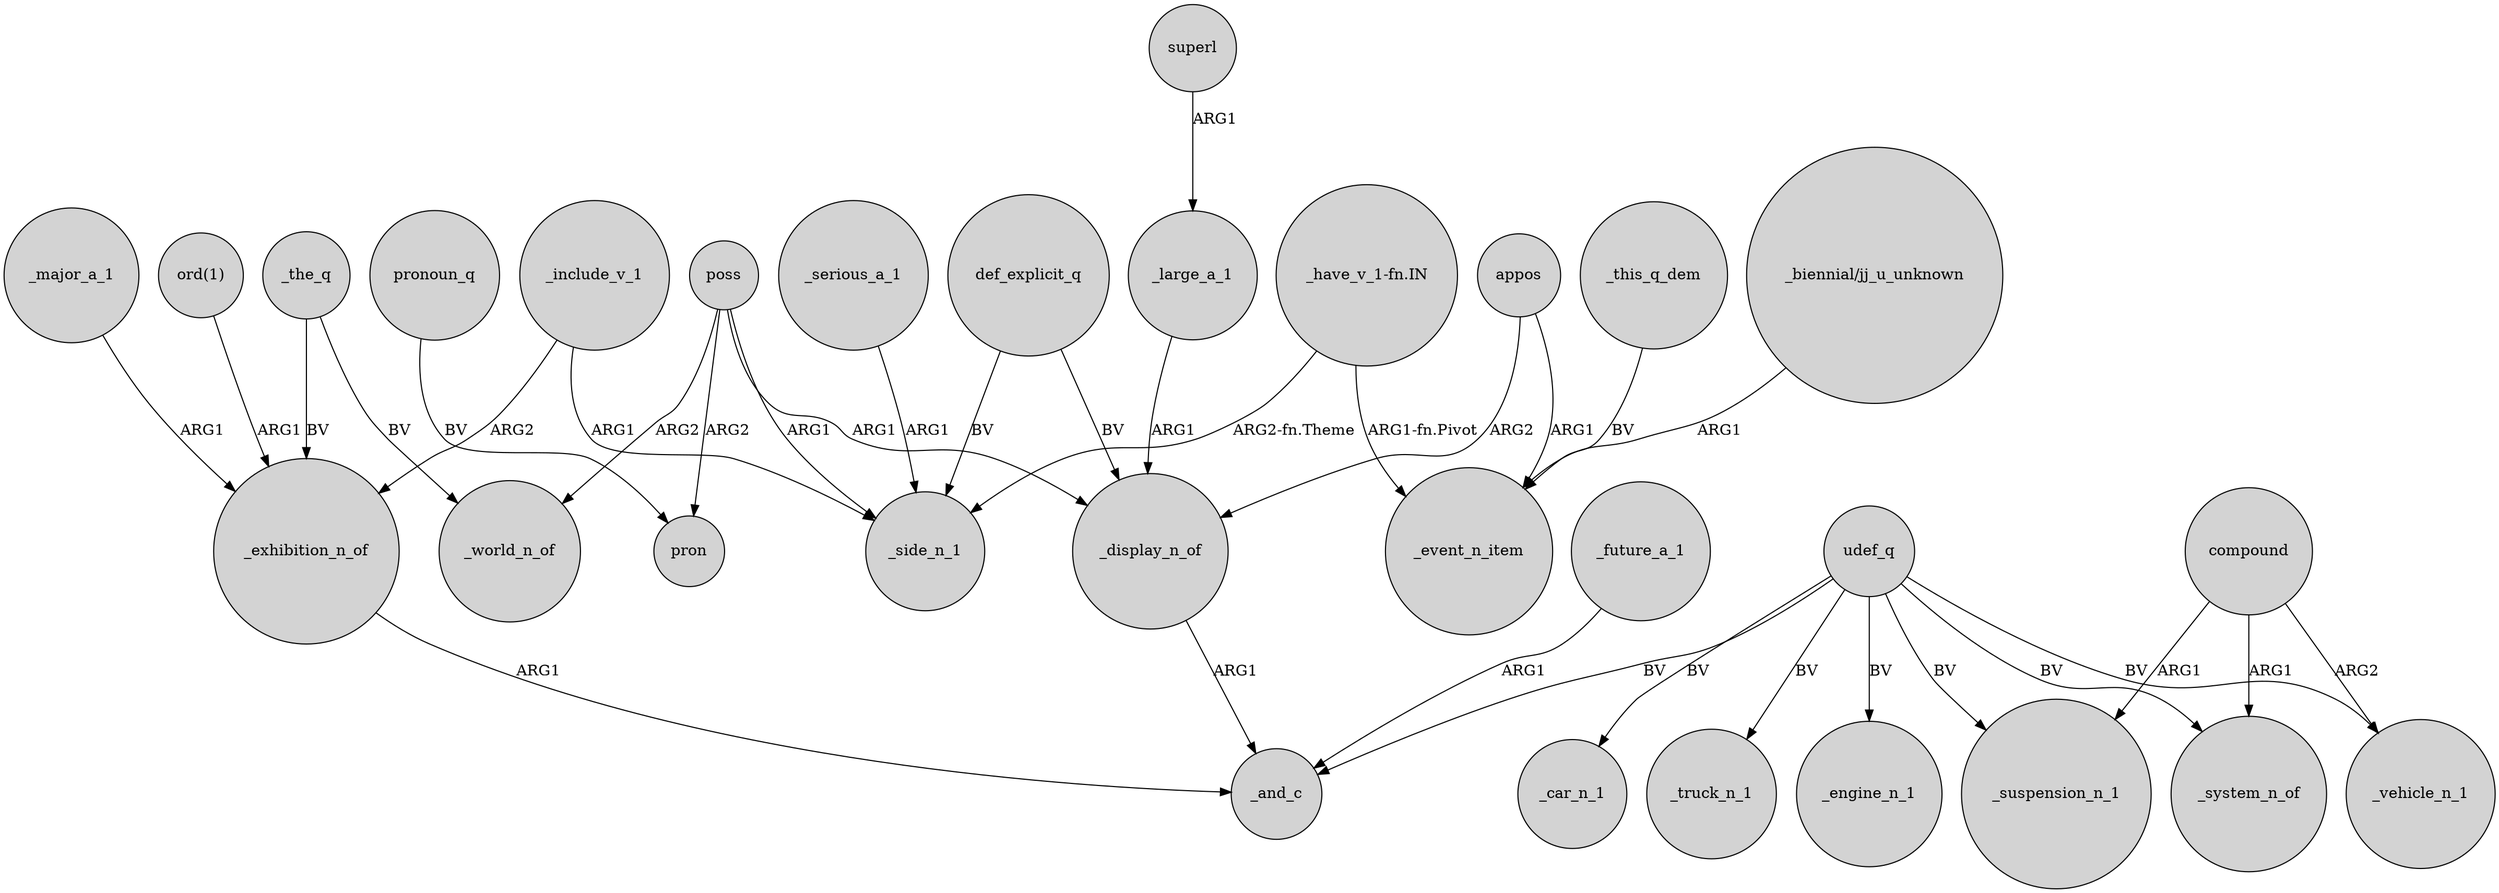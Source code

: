 digraph {
	node [shape=circle style=filled]
	superl -> _large_a_1 [label=ARG1]
	appos -> _display_n_of [label=ARG2]
	_exhibition_n_of -> _and_c [label=ARG1]
	_future_a_1 -> _and_c [label=ARG1]
	poss -> pron [label=ARG2]
	compound -> _system_n_of [label=ARG1]
	"ord(1)" -> _exhibition_n_of [label=ARG1]
	_this_q_dem -> _event_n_item [label=BV]
	"_have_v_1-fn.IN" -> _side_n_1 [label="ARG2-fn.Theme"]
	def_explicit_q -> _display_n_of [label=BV]
	_display_n_of -> _and_c [label=ARG1]
	_include_v_1 -> _side_n_1 [label=ARG1]
	udef_q -> _system_n_of [label=BV]
	_the_q -> _world_n_of [label=BV]
	_serious_a_1 -> _side_n_1 [label=ARG1]
	poss -> _side_n_1 [label=ARG1]
	appos -> _event_n_item [label=ARG1]
	udef_q -> _vehicle_n_1 [label=BV]
	udef_q -> _suspension_n_1 [label=BV]
	compound -> _vehicle_n_1 [label=ARG2]
	def_explicit_q -> _side_n_1 [label=BV]
	pronoun_q -> pron [label=BV]
	udef_q -> _truck_n_1 [label=BV]
	poss -> _display_n_of [label=ARG1]
	_major_a_1 -> _exhibition_n_of [label=ARG1]
	_large_a_1 -> _display_n_of [label=ARG1]
	"_have_v_1-fn.IN" -> _event_n_item [label="ARG1-fn.Pivot"]
	udef_q -> _engine_n_1 [label=BV]
	udef_q -> _car_n_1 [label=BV]
	_the_q -> _exhibition_n_of [label=BV]
	poss -> _world_n_of [label=ARG2]
	compound -> _suspension_n_1 [label=ARG1]
	udef_q -> _and_c [label=BV]
	_include_v_1 -> _exhibition_n_of [label=ARG2]
	"_biennial/jj_u_unknown" -> _event_n_item [label=ARG1]
}
